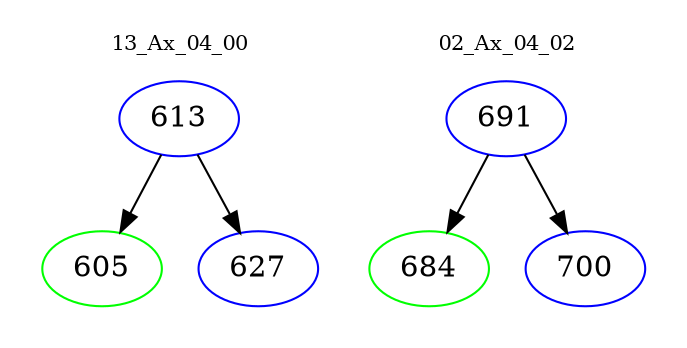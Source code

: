 digraph{
subgraph cluster_0 {
color = white
label = "13_Ax_04_00";
fontsize=10;
T0_613 [label="613", color="blue"]
T0_613 -> T0_605 [color="black"]
T0_605 [label="605", color="green"]
T0_613 -> T0_627 [color="black"]
T0_627 [label="627", color="blue"]
}
subgraph cluster_1 {
color = white
label = "02_Ax_04_02";
fontsize=10;
T1_691 [label="691", color="blue"]
T1_691 -> T1_684 [color="black"]
T1_684 [label="684", color="green"]
T1_691 -> T1_700 [color="black"]
T1_700 [label="700", color="blue"]
}
}
